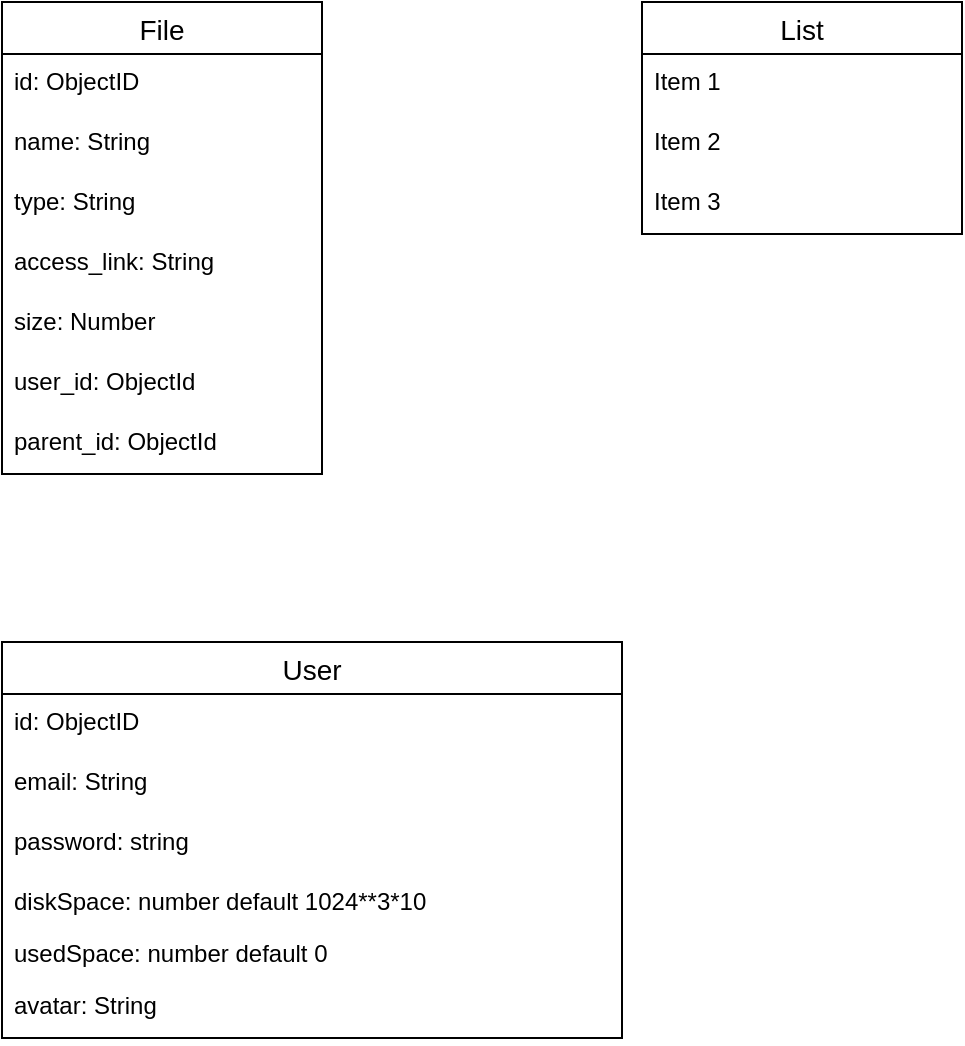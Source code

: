 <mxfile version="21.2.9" type="github">
  <diagram name="Страница 1" id="-qzdi-boZ4hJ06qPUet9">
    <mxGraphModel dx="1434" dy="764" grid="1" gridSize="10" guides="1" tooltips="1" connect="1" arrows="1" fold="1" page="1" pageScale="1" pageWidth="827" pageHeight="1169" math="0" shadow="0">
      <root>
        <mxCell id="0" />
        <mxCell id="1" parent="0" />
        <mxCell id="Vte4lRs6Qqg6iHBYPLCm-14" value="User" style="swimlane;fontStyle=0;childLayout=stackLayout;horizontal=1;startSize=26;horizontalStack=0;resizeParent=1;resizeParentMax=0;resizeLast=0;collapsible=1;marginBottom=0;align=center;fontSize=14;" vertex="1" parent="1">
          <mxGeometry x="40" y="440" width="310" height="198" as="geometry" />
        </mxCell>
        <mxCell id="Vte4lRs6Qqg6iHBYPLCm-15" value="id: ObjectID" style="text;strokeColor=none;fillColor=none;spacingLeft=4;spacingRight=4;overflow=hidden;rotatable=0;points=[[0,0.5],[1,0.5]];portConstraint=eastwest;fontSize=12;whiteSpace=wrap;html=1;" vertex="1" parent="Vte4lRs6Qqg6iHBYPLCm-14">
          <mxGeometry y="26" width="310" height="30" as="geometry" />
        </mxCell>
        <mxCell id="Vte4lRs6Qqg6iHBYPLCm-16" value="email: String&lt;br&gt;" style="text;strokeColor=none;fillColor=none;spacingLeft=4;spacingRight=4;overflow=hidden;rotatable=0;points=[[0,0.5],[1,0.5]];portConstraint=eastwest;fontSize=12;whiteSpace=wrap;html=1;" vertex="1" parent="Vte4lRs6Qqg6iHBYPLCm-14">
          <mxGeometry y="56" width="310" height="30" as="geometry" />
        </mxCell>
        <mxCell id="Vte4lRs6Qqg6iHBYPLCm-17" value="password: string" style="text;strokeColor=none;fillColor=none;spacingLeft=4;spacingRight=4;overflow=hidden;rotatable=0;points=[[0,0.5],[1,0.5]];portConstraint=eastwest;fontSize=12;whiteSpace=wrap;html=1;" vertex="1" parent="Vte4lRs6Qqg6iHBYPLCm-14">
          <mxGeometry y="86" width="310" height="30" as="geometry" />
        </mxCell>
        <mxCell id="Vte4lRs6Qqg6iHBYPLCm-18" value="diskSpace: number default 1024**3*10" style="text;strokeColor=none;fillColor=none;spacingLeft=4;spacingRight=4;overflow=hidden;rotatable=0;points=[[0,0.5],[1,0.5]];portConstraint=eastwest;fontSize=12;whiteSpace=wrap;html=1;" vertex="1" parent="Vte4lRs6Qqg6iHBYPLCm-14">
          <mxGeometry y="116" width="310" height="26" as="geometry" />
        </mxCell>
        <mxCell id="Vte4lRs6Qqg6iHBYPLCm-19" value="usedSpace: number default 0" style="text;strokeColor=none;fillColor=none;spacingLeft=4;spacingRight=4;overflow=hidden;rotatable=0;points=[[0,0.5],[1,0.5]];portConstraint=eastwest;fontSize=12;whiteSpace=wrap;html=1;" vertex="1" parent="Vte4lRs6Qqg6iHBYPLCm-14">
          <mxGeometry y="142" width="310" height="26" as="geometry" />
        </mxCell>
        <mxCell id="Vte4lRs6Qqg6iHBYPLCm-20" value="avatar: String" style="text;strokeColor=none;fillColor=none;spacingLeft=4;spacingRight=4;overflow=hidden;rotatable=0;points=[[0,0.5],[1,0.5]];portConstraint=eastwest;fontSize=12;whiteSpace=wrap;html=1;" vertex="1" parent="Vte4lRs6Qqg6iHBYPLCm-14">
          <mxGeometry y="168" width="310" height="30" as="geometry" />
        </mxCell>
        <mxCell id="Vte4lRs6Qqg6iHBYPLCm-21" value="File" style="swimlane;fontStyle=0;childLayout=stackLayout;horizontal=1;startSize=26;horizontalStack=0;resizeParent=1;resizeParentMax=0;resizeLast=0;collapsible=1;marginBottom=0;align=center;fontSize=14;" vertex="1" parent="1">
          <mxGeometry x="40" y="120" width="160" height="236" as="geometry" />
        </mxCell>
        <mxCell id="Vte4lRs6Qqg6iHBYPLCm-22" value="id: ObjectID" style="text;strokeColor=none;fillColor=none;spacingLeft=4;spacingRight=4;overflow=hidden;rotatable=0;points=[[0,0.5],[1,0.5]];portConstraint=eastwest;fontSize=12;whiteSpace=wrap;html=1;" vertex="1" parent="Vte4lRs6Qqg6iHBYPLCm-21">
          <mxGeometry y="26" width="160" height="30" as="geometry" />
        </mxCell>
        <mxCell id="Vte4lRs6Qqg6iHBYPLCm-23" value="name: String" style="text;strokeColor=none;fillColor=none;spacingLeft=4;spacingRight=4;overflow=hidden;rotatable=0;points=[[0,0.5],[1,0.5]];portConstraint=eastwest;fontSize=12;whiteSpace=wrap;html=1;" vertex="1" parent="Vte4lRs6Qqg6iHBYPLCm-21">
          <mxGeometry y="56" width="160" height="30" as="geometry" />
        </mxCell>
        <mxCell id="Vte4lRs6Qqg6iHBYPLCm-24" value="type: String" style="text;strokeColor=none;fillColor=none;spacingLeft=4;spacingRight=4;overflow=hidden;rotatable=0;points=[[0,0.5],[1,0.5]];portConstraint=eastwest;fontSize=12;whiteSpace=wrap;html=1;" vertex="1" parent="Vte4lRs6Qqg6iHBYPLCm-21">
          <mxGeometry y="86" width="160" height="30" as="geometry" />
        </mxCell>
        <mxCell id="Vte4lRs6Qqg6iHBYPLCm-28" value="access_link: String" style="text;strokeColor=none;fillColor=none;spacingLeft=4;spacingRight=4;overflow=hidden;rotatable=0;points=[[0,0.5],[1,0.5]];portConstraint=eastwest;fontSize=12;whiteSpace=wrap;html=1;" vertex="1" parent="Vte4lRs6Qqg6iHBYPLCm-21">
          <mxGeometry y="116" width="160" height="30" as="geometry" />
        </mxCell>
        <mxCell id="Vte4lRs6Qqg6iHBYPLCm-25" value="size: Number" style="text;strokeColor=none;fillColor=none;spacingLeft=4;spacingRight=4;overflow=hidden;rotatable=0;points=[[0,0.5],[1,0.5]];portConstraint=eastwest;fontSize=12;whiteSpace=wrap;html=1;" vertex="1" parent="Vte4lRs6Qqg6iHBYPLCm-21">
          <mxGeometry y="146" width="160" height="30" as="geometry" />
        </mxCell>
        <mxCell id="Vte4lRs6Qqg6iHBYPLCm-26" value="user_id: ObjectId" style="text;strokeColor=none;fillColor=none;spacingLeft=4;spacingRight=4;overflow=hidden;rotatable=0;points=[[0,0.5],[1,0.5]];portConstraint=eastwest;fontSize=12;whiteSpace=wrap;html=1;" vertex="1" parent="Vte4lRs6Qqg6iHBYPLCm-21">
          <mxGeometry y="176" width="160" height="30" as="geometry" />
        </mxCell>
        <mxCell id="Vte4lRs6Qqg6iHBYPLCm-27" value="parent_id: ObjectId" style="text;strokeColor=none;fillColor=none;spacingLeft=4;spacingRight=4;overflow=hidden;rotatable=0;points=[[0,0.5],[1,0.5]];portConstraint=eastwest;fontSize=12;whiteSpace=wrap;html=1;" vertex="1" parent="Vte4lRs6Qqg6iHBYPLCm-21">
          <mxGeometry y="206" width="160" height="30" as="geometry" />
        </mxCell>
        <mxCell id="Vte4lRs6Qqg6iHBYPLCm-29" value="List" style="swimlane;fontStyle=0;childLayout=stackLayout;horizontal=1;startSize=26;horizontalStack=0;resizeParent=1;resizeParentMax=0;resizeLast=0;collapsible=1;marginBottom=0;align=center;fontSize=14;" vertex="1" parent="1">
          <mxGeometry x="360" y="120" width="160" height="116" as="geometry" />
        </mxCell>
        <mxCell id="Vte4lRs6Qqg6iHBYPLCm-30" value="Item 1" style="text;strokeColor=none;fillColor=none;spacingLeft=4;spacingRight=4;overflow=hidden;rotatable=0;points=[[0,0.5],[1,0.5]];portConstraint=eastwest;fontSize=12;whiteSpace=wrap;html=1;" vertex="1" parent="Vte4lRs6Qqg6iHBYPLCm-29">
          <mxGeometry y="26" width="160" height="30" as="geometry" />
        </mxCell>
        <mxCell id="Vte4lRs6Qqg6iHBYPLCm-31" value="Item 2" style="text;strokeColor=none;fillColor=none;spacingLeft=4;spacingRight=4;overflow=hidden;rotatable=0;points=[[0,0.5],[1,0.5]];portConstraint=eastwest;fontSize=12;whiteSpace=wrap;html=1;" vertex="1" parent="Vte4lRs6Qqg6iHBYPLCm-29">
          <mxGeometry y="56" width="160" height="30" as="geometry" />
        </mxCell>
        <mxCell id="Vte4lRs6Qqg6iHBYPLCm-32" value="Item 3" style="text;strokeColor=none;fillColor=none;spacingLeft=4;spacingRight=4;overflow=hidden;rotatable=0;points=[[0,0.5],[1,0.5]];portConstraint=eastwest;fontSize=12;whiteSpace=wrap;html=1;" vertex="1" parent="Vte4lRs6Qqg6iHBYPLCm-29">
          <mxGeometry y="86" width="160" height="30" as="geometry" />
        </mxCell>
      </root>
    </mxGraphModel>
  </diagram>
</mxfile>
